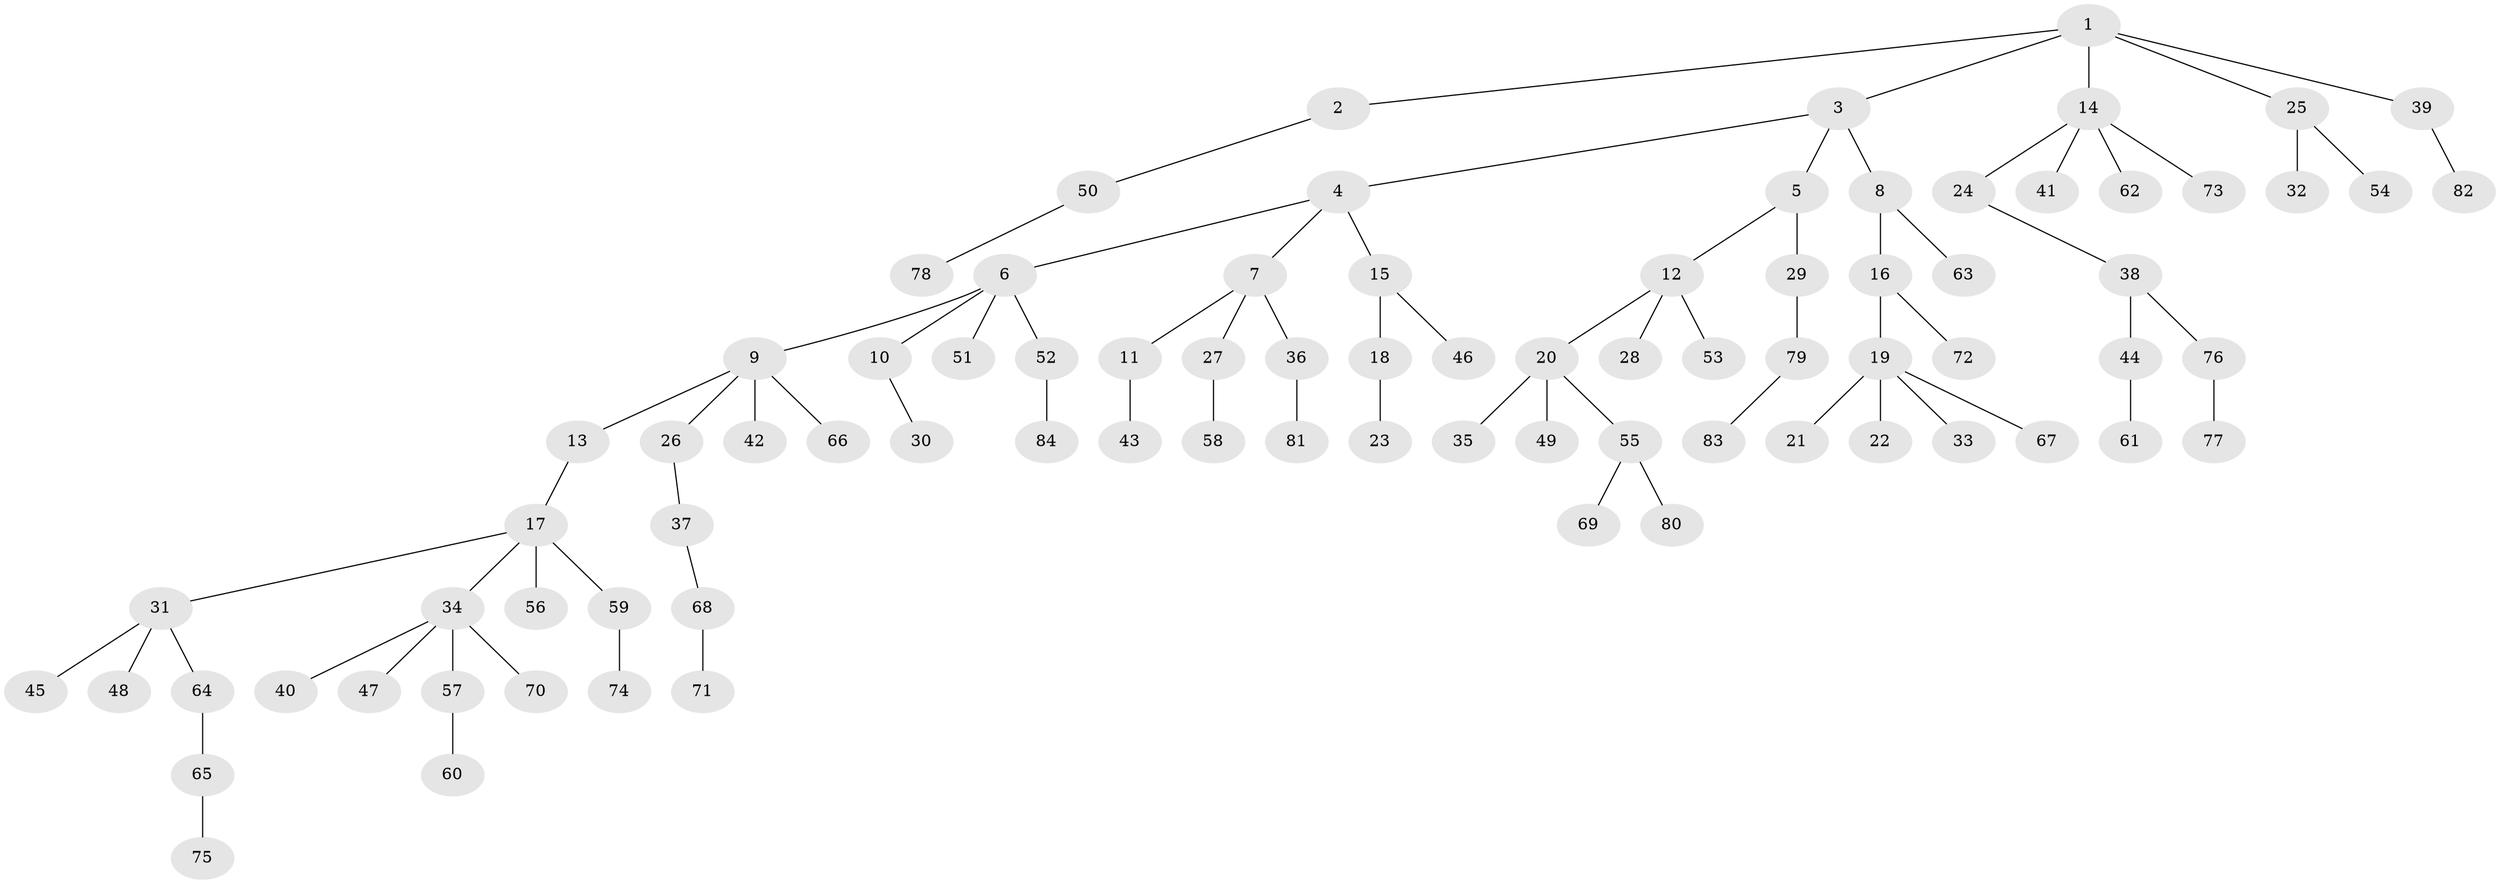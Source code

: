 // coarse degree distribution, {10: 0.030303030303030304, 5: 0.06060606060606061, 2: 0.12121212121212122, 3: 0.15151515151515152, 1: 0.6363636363636364}
// Generated by graph-tools (version 1.1) at 2025/19/03/04/25 18:19:09]
// undirected, 84 vertices, 83 edges
graph export_dot {
graph [start="1"]
  node [color=gray90,style=filled];
  1;
  2;
  3;
  4;
  5;
  6;
  7;
  8;
  9;
  10;
  11;
  12;
  13;
  14;
  15;
  16;
  17;
  18;
  19;
  20;
  21;
  22;
  23;
  24;
  25;
  26;
  27;
  28;
  29;
  30;
  31;
  32;
  33;
  34;
  35;
  36;
  37;
  38;
  39;
  40;
  41;
  42;
  43;
  44;
  45;
  46;
  47;
  48;
  49;
  50;
  51;
  52;
  53;
  54;
  55;
  56;
  57;
  58;
  59;
  60;
  61;
  62;
  63;
  64;
  65;
  66;
  67;
  68;
  69;
  70;
  71;
  72;
  73;
  74;
  75;
  76;
  77;
  78;
  79;
  80;
  81;
  82;
  83;
  84;
  1 -- 2;
  1 -- 3;
  1 -- 14;
  1 -- 25;
  1 -- 39;
  2 -- 50;
  3 -- 4;
  3 -- 5;
  3 -- 8;
  4 -- 6;
  4 -- 7;
  4 -- 15;
  5 -- 12;
  5 -- 29;
  6 -- 9;
  6 -- 10;
  6 -- 51;
  6 -- 52;
  7 -- 11;
  7 -- 27;
  7 -- 36;
  8 -- 16;
  8 -- 63;
  9 -- 13;
  9 -- 26;
  9 -- 42;
  9 -- 66;
  10 -- 30;
  11 -- 43;
  12 -- 20;
  12 -- 28;
  12 -- 53;
  13 -- 17;
  14 -- 24;
  14 -- 41;
  14 -- 62;
  14 -- 73;
  15 -- 18;
  15 -- 46;
  16 -- 19;
  16 -- 72;
  17 -- 31;
  17 -- 34;
  17 -- 56;
  17 -- 59;
  18 -- 23;
  19 -- 21;
  19 -- 22;
  19 -- 33;
  19 -- 67;
  20 -- 35;
  20 -- 49;
  20 -- 55;
  24 -- 38;
  25 -- 32;
  25 -- 54;
  26 -- 37;
  27 -- 58;
  29 -- 79;
  31 -- 45;
  31 -- 48;
  31 -- 64;
  34 -- 40;
  34 -- 47;
  34 -- 57;
  34 -- 70;
  36 -- 81;
  37 -- 68;
  38 -- 44;
  38 -- 76;
  39 -- 82;
  44 -- 61;
  50 -- 78;
  52 -- 84;
  55 -- 69;
  55 -- 80;
  57 -- 60;
  59 -- 74;
  64 -- 65;
  65 -- 75;
  68 -- 71;
  76 -- 77;
  79 -- 83;
}
